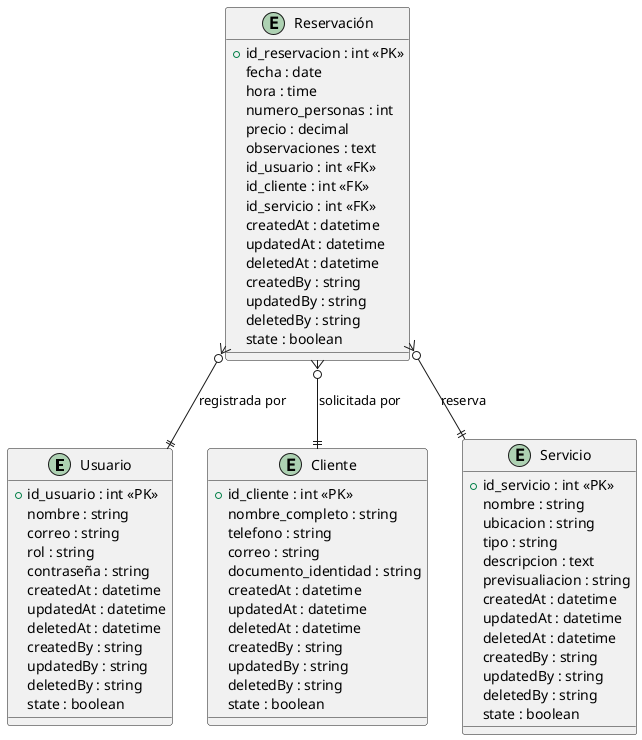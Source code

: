 @startuml


entity "Usuario" as Usuario {
  +id_usuario : int <<PK>>
  nombre : string
  correo : string
  rol : string
  contraseña : string
  createdAt : datetime
  updatedAt : datetime
  deletedAt : datetime
  createdBy : string
  updatedBy : string
  deletedBy : string
  state : boolean
}

entity "Cliente" as Cliente {
  +id_cliente : int <<PK>>
  nombre_completo : string
  telefono : string
  correo : string
  documento_identidad : string
  createdAt : datetime
  updatedAt : datetime
  deletedAt : datetime
  createdBy : string
  updatedBy : string
  deletedBy : string
  state : boolean
}

entity "Reservación" as Reservacion {
  +id_reservacion : int <<PK>>
  fecha : date
  hora : time
  numero_personas : int
  precio : decimal
  observaciones : text
  id_usuario : int <<FK>>
  id_cliente : int <<FK>>
  id_servicio : int <<FK>>
  createdAt : datetime
  updatedAt : datetime
  deletedAt : datetime
  createdBy : string
  updatedBy : string
  deletedBy : string
  state : boolean
}

entity "Servicio" as Sitio {
  +id_servicio : int <<PK>>
  nombre : string
  ubicacion : string
  tipo : string
  descripcion : text
  previsualiacion : string
  createdAt : datetime
  updatedAt : datetime
  deletedAt : datetime
  createdBy : string
  updatedBy : string
  deletedBy : string
  state : boolean
}


' Relaciones claras y directas
Reservacion }o--|| Usuario : "registrada por"
Reservacion }o--|| Cliente : "solicitada por"
Reservacion }o--|| Sitio   : "reserva"

@enduml
